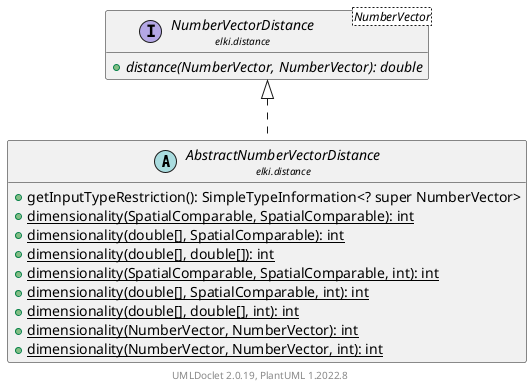 @startuml
    remove .*\.(Instance|Par|Parameterizer|Factory)$
    set namespaceSeparator none
    hide empty fields
    hide empty methods

    abstract class "<size:14>AbstractNumberVectorDistance\n<size:10>elki.distance" as elki.distance.AbstractNumberVectorDistance [[AbstractNumberVectorDistance.html]] {
        +getInputTypeRestriction(): SimpleTypeInformation<? super NumberVector>
        {static} +dimensionality(SpatialComparable, SpatialComparable): int
        {static} +dimensionality(double[], SpatialComparable): int
        {static} +dimensionality(double[], double[]): int
        {static} +dimensionality(SpatialComparable, SpatialComparable, int): int
        {static} +dimensionality(double[], SpatialComparable, int): int
        {static} +dimensionality(double[], double[], int): int
        {static} +dimensionality(NumberVector, NumberVector): int
        {static} +dimensionality(NumberVector, NumberVector, int): int
    }

    interface "<size:14>NumberVectorDistance\n<size:10>elki.distance" as elki.distance.NumberVectorDistance<NumberVector> [[NumberVectorDistance.html]] {
        {abstract} +distance(NumberVector, NumberVector): double
    }

    elki.distance.NumberVectorDistance <|.. elki.distance.AbstractNumberVectorDistance

    center footer UMLDoclet 2.0.19, PlantUML 1.2022.8
@enduml
